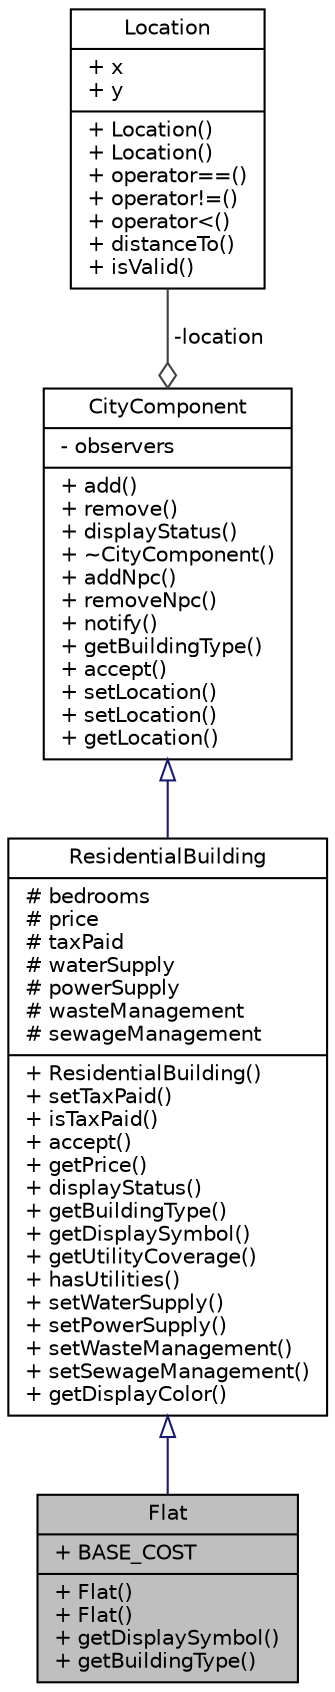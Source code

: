 digraph "Flat"
{
 // LATEX_PDF_SIZE
  edge [fontname="Helvetica",fontsize="10",labelfontname="Helvetica",labelfontsize="10"];
  node [fontname="Helvetica",fontsize="10",shape=record];
  Node1 [label="{Flat\n|+ BASE_COST\l|+ Flat()\l+ Flat()\l+ getDisplaySymbol()\l+ getBuildingType()\l}",height=0.2,width=0.4,color="black", fillcolor="grey75", style="filled", fontcolor="black",tooltip="Represents a residential building of type Flat."];
  Node2 -> Node1 [dir="back",color="midnightblue",fontsize="10",style="solid",arrowtail="onormal",fontname="Helvetica"];
  Node2 [label="{ResidentialBuilding\n|# bedrooms\l# price\l# taxPaid\l# waterSupply\l# powerSupply\l# wasteManagement\l# sewageManagement\l|+ ResidentialBuilding()\l+ setTaxPaid()\l+ isTaxPaid()\l+ accept()\l+ getPrice()\l+ displayStatus()\l+ getBuildingType()\l+ getDisplaySymbol()\l+ getUtilityCoverage()\l+ hasUtilities()\l+ setWaterSupply()\l+ setPowerSupply()\l+ setWasteManagement()\l+ setSewageManagement()\l+ getDisplayColor()\l}",height=0.2,width=0.4,color="black", fillcolor="white", style="filled",URL="$classResidentialBuilding.html",tooltip="Represents a residential building within the city."];
  Node3 -> Node2 [dir="back",color="midnightblue",fontsize="10",style="solid",arrowtail="onormal",fontname="Helvetica"];
  Node3 [label="{CityComponent\n|- observers\l|+ add()\l+ remove()\l+ displayStatus()\l+ ~CityComponent()\l+ addNpc()\l+ removeNpc()\l+ notify()\l+ getBuildingType()\l+ accept()\l+ setLocation()\l+ setLocation()\l+ getLocation()\l}",height=0.2,width=0.4,color="black", fillcolor="white", style="filled",URL="$classCityComponent.html",tooltip="Abstract base class representing a component of a city."];
  Node4 -> Node3 [color="grey25",fontsize="10",style="solid",label=" -location" ,arrowhead="odiamond",fontname="Helvetica"];
  Node4 [label="{Location\n|+ x\l+ y\l|+ Location()\l+ Location()\l+ operator==()\l+ operator!=()\l+ operator\<()\l+ distanceTo()\l+ isValid()\l}",height=0.2,width=0.4,color="black", fillcolor="white", style="filled",URL="$structLocation.html",tooltip="Represents a 2D coordinate location on a grid."];
}
